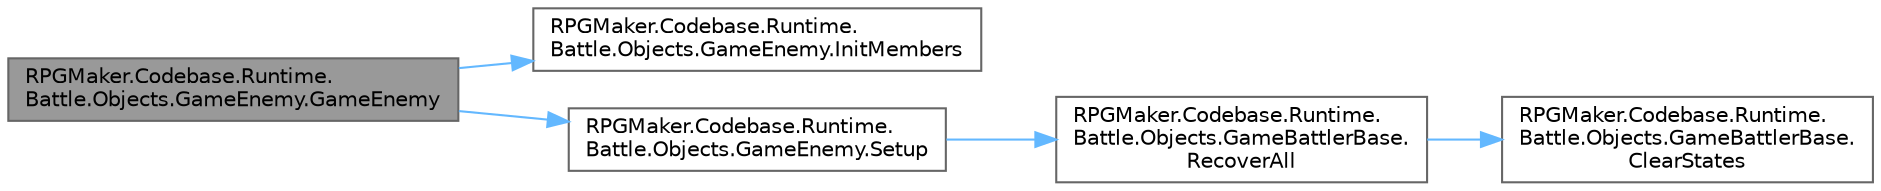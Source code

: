 digraph "RPGMaker.Codebase.Runtime.Battle.Objects.GameEnemy.GameEnemy"
{
 // LATEX_PDF_SIZE
  bgcolor="transparent";
  edge [fontname=Helvetica,fontsize=10,labelfontname=Helvetica,labelfontsize=10];
  node [fontname=Helvetica,fontsize=10,shape=box,height=0.2,width=0.4];
  rankdir="LR";
  Node1 [id="Node000001",label="RPGMaker.Codebase.Runtime.\lBattle.Objects.GameEnemy.GameEnemy",height=0.2,width=0.4,color="gray40", fillcolor="grey60", style="filled", fontcolor="black",tooltip="コンストラクタ MVとは異なり、Uniteは自動整列ありきで動作するため、引数のx, yは配置場所のindexとしている"];
  Node1 -> Node2 [id="edge1_Node000001_Node000002",color="steelblue1",style="solid",tooltip=" "];
  Node2 [id="Node000002",label="RPGMaker.Codebase.Runtime.\lBattle.Objects.GameEnemy.InitMembers",height=0.2,width=0.4,color="grey40", fillcolor="white", style="filled",URL="$d8/de8/class_r_p_g_maker_1_1_codebase_1_1_runtime_1_1_battle_1_1_objects_1_1_game_enemy.html#ad54d8cd3d64e5e025f9dfff711f7f29b",tooltip="メンバ変数を初期化"];
  Node1 -> Node3 [id="edge2_Node000001_Node000003",color="steelblue1",style="solid",tooltip=" "];
  Node3 [id="Node000003",label="RPGMaker.Codebase.Runtime.\lBattle.Objects.GameEnemy.Setup",height=0.2,width=0.4,color="grey40", fillcolor="white", style="filled",URL="$d8/de8/class_r_p_g_maker_1_1_codebase_1_1_runtime_1_1_battle_1_1_objects_1_1_game_enemy.html#a93b5434f47a99e6c04ee7b8594f54ca2",tooltip="指定の敵と座標で Gama_Enemy を設定 MVとは異なり、Uniteは自動整列ありきで動作するため、引数のx, yは配置場所のindexとしている"];
  Node3 -> Node4 [id="edge3_Node000003_Node000004",color="steelblue1",style="solid",tooltip=" "];
  Node4 [id="Node000004",label="RPGMaker.Codebase.Runtime.\lBattle.Objects.GameBattlerBase.\lRecoverAll",height=0.2,width=0.4,color="grey40", fillcolor="white", style="filled",URL="$d2/d70/class_r_p_g_maker_1_1_codebase_1_1_runtime_1_1_battle_1_1_objects_1_1_game_battler_base.html#a47cfae008c956e47fde669f62d1665b6",tooltip="HP・MP全回復しステートを解除"];
  Node4 -> Node5 [id="edge4_Node000004_Node000005",color="steelblue1",style="solid",tooltip=" "];
  Node5 [id="Node000005",label="RPGMaker.Codebase.Runtime.\lBattle.Objects.GameBattlerBase.\lClearStates",height=0.2,width=0.4,color="grey40", fillcolor="white", style="filled",URL="$d2/d70/class_r_p_g_maker_1_1_codebase_1_1_runtime_1_1_battle_1_1_objects_1_1_game_battler_base.html#a2764c61e54487d48e7247adefe77f7e4",tooltip="ステート変化を戻す"];
}

